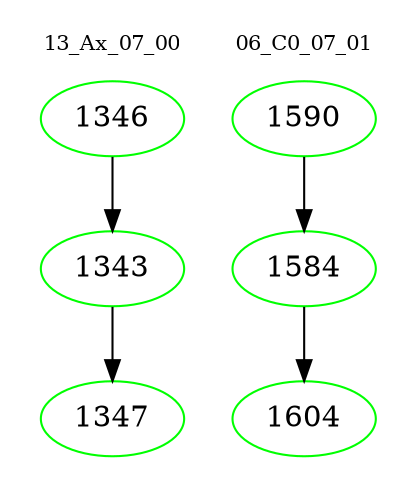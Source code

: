 digraph{
subgraph cluster_0 {
color = white
label = "13_Ax_07_00";
fontsize=10;
T0_1346 [label="1346", color="green"]
T0_1346 -> T0_1343 [color="black"]
T0_1343 [label="1343", color="green"]
T0_1343 -> T0_1347 [color="black"]
T0_1347 [label="1347", color="green"]
}
subgraph cluster_1 {
color = white
label = "06_C0_07_01";
fontsize=10;
T1_1590 [label="1590", color="green"]
T1_1590 -> T1_1584 [color="black"]
T1_1584 [label="1584", color="green"]
T1_1584 -> T1_1604 [color="black"]
T1_1604 [label="1604", color="green"]
}
}
